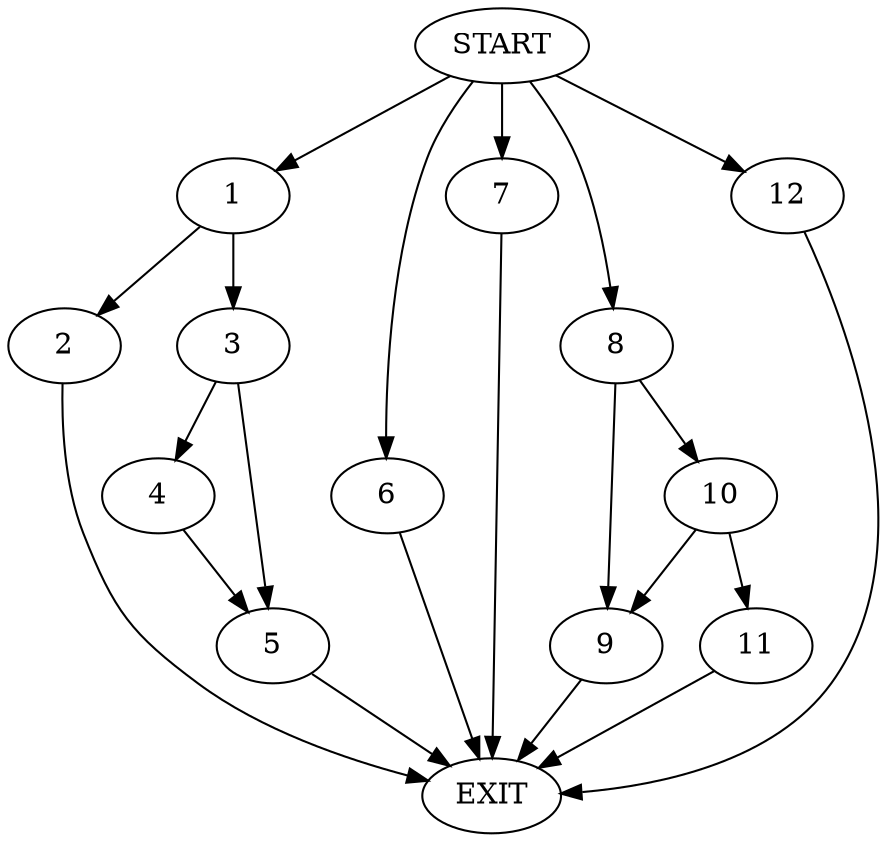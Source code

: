 digraph {
0 [label="START"]
13 [label="EXIT"]
0 -> 1
1 -> 2
1 -> 3
3 -> 4
3 -> 5
2 -> 13
4 -> 5
5 -> 13
0 -> 6
6 -> 13
0 -> 7
7 -> 13
0 -> 8
8 -> 9
8 -> 10
10 -> 11
10 -> 9
9 -> 13
11 -> 13
0 -> 12
12 -> 13
}
